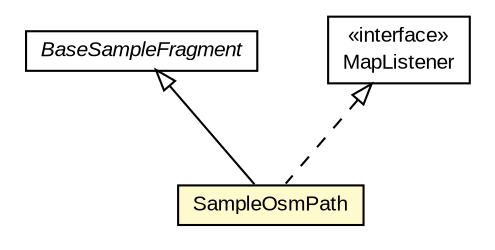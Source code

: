 #!/usr/local/bin/dot
#
# Class diagram 
# Generated by UMLGraph version R5_6-24-gf6e263 (http://www.umlgraph.org/)
#

digraph G {
	edge [fontname="arial",fontsize=10,labelfontname="arial",labelfontsize=10];
	node [fontname="arial",fontsize=10,shape=plaintext];
	nodesep=0.25;
	ranksep=0.5;
	// org.osmdroid.samplefragments.BaseSampleFragment
	c281822 [label=<<table title="org.osmdroid.samplefragments.BaseSampleFragment" border="0" cellborder="1" cellspacing="0" cellpadding="2" port="p" href="../BaseSampleFragment.html">
		<tr><td><table border="0" cellspacing="0" cellpadding="1">
<tr><td align="center" balign="center"><font face="arial italic"> BaseSampleFragment </font></td></tr>
		</table></td></tr>
		</table>>, URL="../BaseSampleFragment.html", fontname="arial", fontcolor="black", fontsize=10.0];
	// org.osmdroid.samplefragments.data.SampleOsmPath
	c281851 [label=<<table title="org.osmdroid.samplefragments.data.SampleOsmPath" border="0" cellborder="1" cellspacing="0" cellpadding="2" port="p" bgcolor="lemonChiffon" href="./SampleOsmPath.html">
		<tr><td><table border="0" cellspacing="0" cellpadding="1">
<tr><td align="center" balign="center"> SampleOsmPath </td></tr>
		</table></td></tr>
		</table>>, URL="./SampleOsmPath.html", fontname="arial", fontcolor="black", fontsize=10.0];
	// org.osmdroid.events.MapListener
	c281997 [label=<<table title="org.osmdroid.events.MapListener" border="0" cellborder="1" cellspacing="0" cellpadding="2" port="p" href="../../events/MapListener.html">
		<tr><td><table border="0" cellspacing="0" cellpadding="1">
<tr><td align="center" balign="center"> &#171;interface&#187; </td></tr>
<tr><td align="center" balign="center"> MapListener </td></tr>
		</table></td></tr>
		</table>>, URL="../../events/MapListener.html", fontname="arial", fontcolor="black", fontsize=10.0];
	//org.osmdroid.samplefragments.data.SampleOsmPath extends org.osmdroid.samplefragments.BaseSampleFragment
	c281822:p -> c281851:p [dir=back,arrowtail=empty];
	//org.osmdroid.samplefragments.data.SampleOsmPath implements org.osmdroid.events.MapListener
	c281997:p -> c281851:p [dir=back,arrowtail=empty,style=dashed];
}

